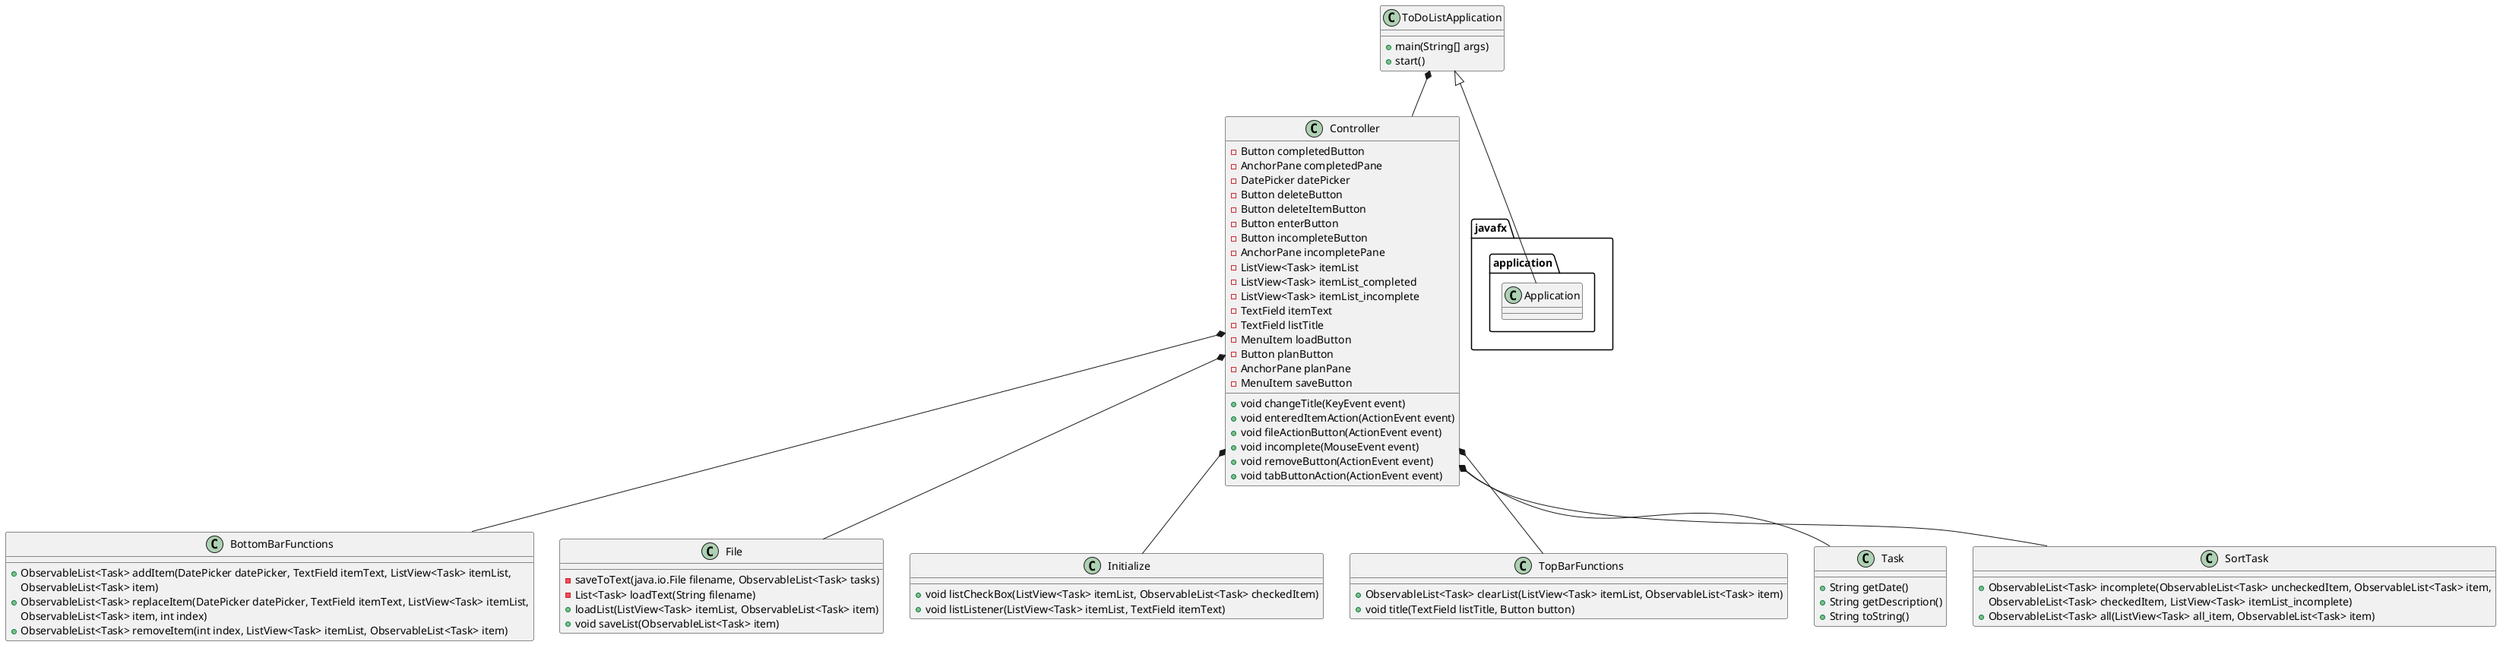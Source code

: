 @startuml

class ToDoListApplication {
    +main(String[] args)
    +start()
        'this method will load the fxml file'
        'it will also create a scene with its title'
        'catch all the exception errors and prints them'
}

class Controller {
    'attributes'
        -Button completedButton
        -AnchorPane completedPane
        -DatePicker datePicker
        -Button deleteButton
        -Button deleteItemButton
        -Button enterButton
        -Button incompleteButton
        -AnchorPane incompletePane
        -ListView<Task> itemList
        -ListView<Task> itemList_completed
        -ListView<Task> itemList_incomplete
        -TextField itemText
        -TextField listTitle
        -MenuItem loadButton
        -Button planButton
        -AnchorPane planPane
        -MenuItem saveButton

    'methods'
        'This method will make the title text field change-able
        +void changeTitle(KeyEvent event)
        'This method will read the input and show it into the list view
        +void enteredItemAction(ActionEvent event)
        'This method is responsible for saving and loading a file
        +void fileActionButton(ActionEvent event)
        'This method is responsible for sorting the incomplete tasks
        +void incomplete(MouseEvent event)
        'This method is responsible for removing an item/s on the list view and array list
        +void removeButton(ActionEvent event)
        'This method is responsible for showing the anchor pane when a corresponding button is clicked
        +void tabButtonAction(ActionEvent event)
}

class BottomBarFunctions {
    'methods:
    'This method is responsible for adding an item into the list
    +ObservableList<Task> addItem(DatePicker datePicker, TextField itemText, ListView<Task> itemList,
    ObservableList<Task> item)
    'This method is responsible for replacing/overwriting an item from the list
    +ObservableList<Task> replaceItem(DatePicker datePicker, TextField itemText, ListView<Task> itemList,
    ObservableList<Task> item, int index)
    'This method is responsible for removing an item from the list
    +ObservableList<Task> removeItem(int index, ListView<Task> itemList, ObservableList<Task> item)
}

class File {
    'methods:
    'This is a helper method for saveList method
    -saveToText(java.io.File filename, ObservableList<Task> tasks)
    'This is a helper method for the loadList method
    -List<Task> loadText(String filename)
    'This method is responsible for loading a file and reading the input
    +loadList(ListView<Task> itemList, ObservableList<Task> item)
    'This method is responsible for saving a file and writing the output into the file
    +void saveList(ObservableList<Task> item)
}

class Initialize {
    'methods:
    'This method will be used when initializing the application. This will show check boxes on the listview
    +void listCheckBox(ListView<Task> itemList, ObservableList<Task> checkedItem)
    'This method will be used for putting the selected item into the text field
    +void listListener(ListView<Task> itemList, TextField itemText)
}

class TopBarFunctions {
    'methods:
    'This method is responsible for clearing all the items from the list
    +ObservableList<Task> clearList(ListView<Task> itemList, ObservableList<Task> item)
    'This method is responsible for updating the title of the list
    +void title(TextField listTitle, Button button)
}

class Task {
    'methods:
    'This method is responsible for storing the date from the date picker
    +String getDate()
    'This method is responsible for storing the text written on the text field
    +String getDescription()
    'This method is responsible for showing the output from the collected data
    +String toString()
}

class SortTask {
    'methods:
    'This method is responsible for sorting the unchecked items and store it into a list
    +ObservableList<Task> incomplete(ObservableList<Task> uncheckedItem, ObservableList<Task> item,
                                ObservableList<Task> checkedItem, ListView<Task> itemList_incomplete)
    'This method will get all the items from the list view so it can be show on the "all" tab`
    +ObservableList<Task> all(ListView<Task> all_item, ObservableList<Task> item)
}

ToDoListApplication <|-- javafx.application.Application
ToDoListApplication *-- Controller
Controller *-- BottomBarFunctions
Controller *-- File
Controller *-- Initialize
Controller *-- TopBarFunctions
Controller *-- Task
Controller *-- SortTask
@enduml